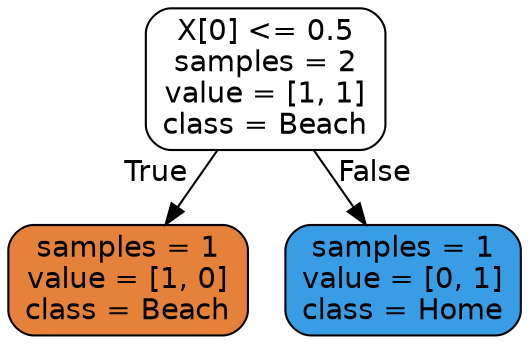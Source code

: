 digraph Tree {
node [shape=box, style="filled, rounded", color="black", fontname="helvetica"] ;
edge [fontname="helvetica"] ;
0 [label="X[0] <= 0.5\nsamples = 2\nvalue = [1, 1]\nclass = Beach", fillcolor="#ffffff"] ;
1 [label="samples = 1\nvalue = [1, 0]\nclass = Beach", fillcolor="#e58139"] ;
0 -> 1 [labeldistance=2.5, labelangle=45, headlabel="True"] ;
2 [label="samples = 1\nvalue = [0, 1]\nclass = Home", fillcolor="#399de5"] ;
0 -> 2 [labeldistance=2.5, labelangle=-45, headlabel="False"] ;
}